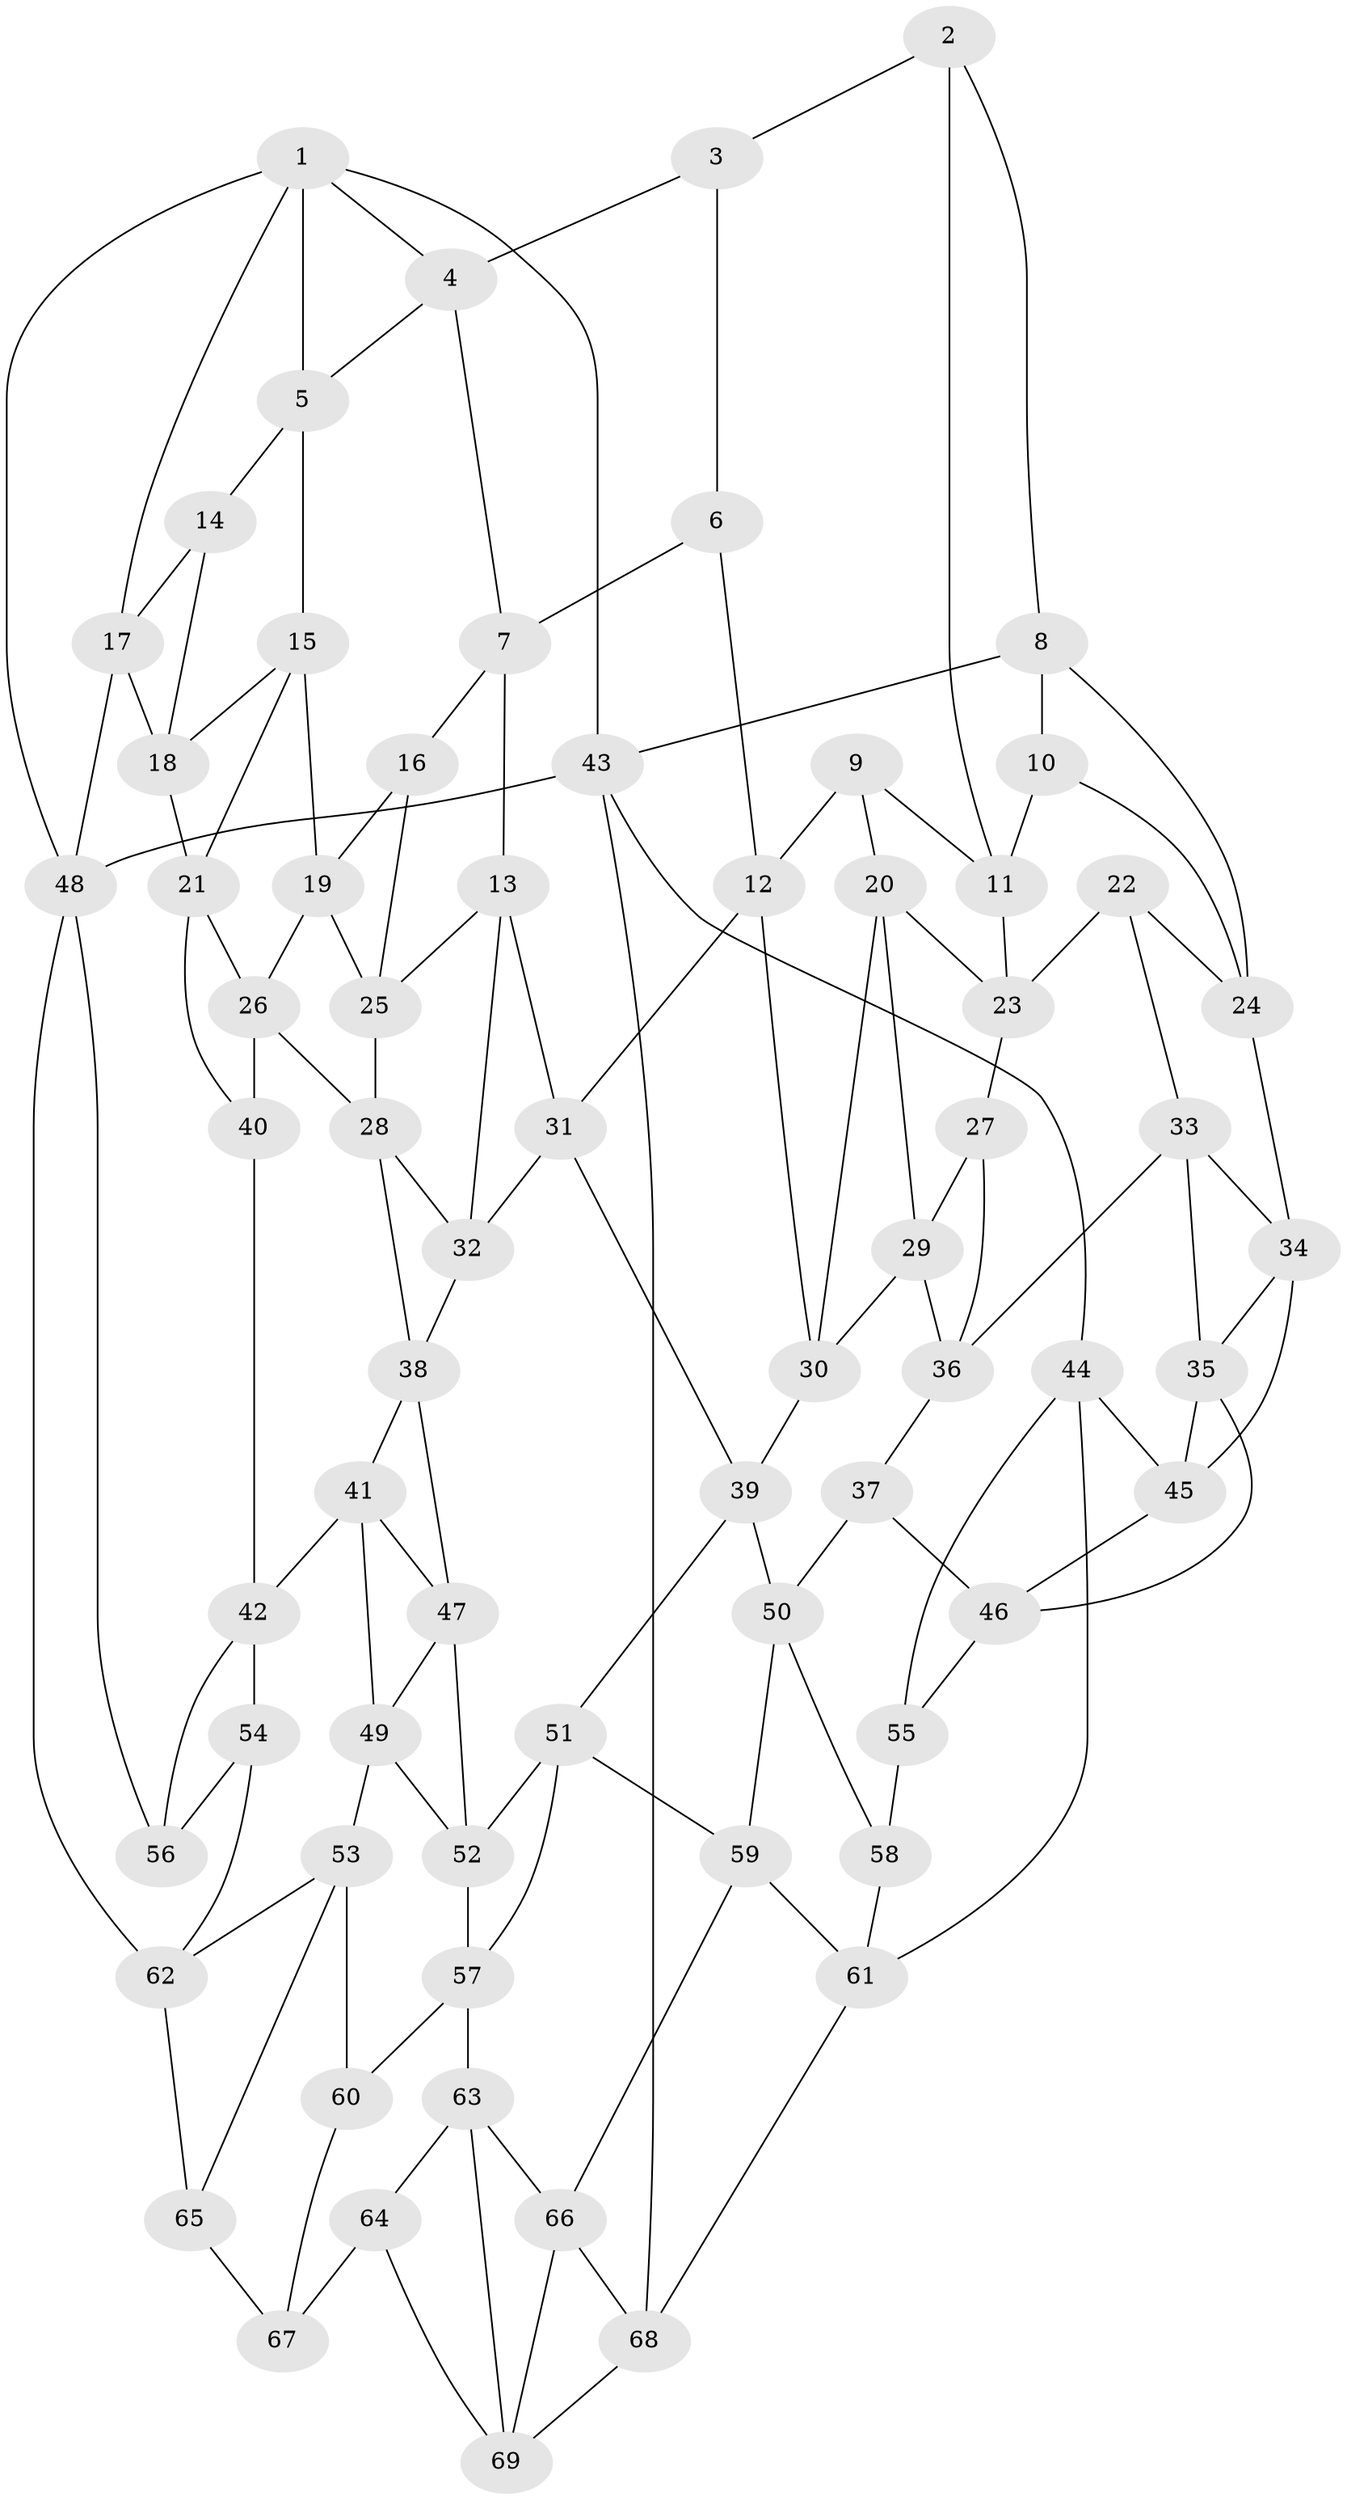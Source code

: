 // original degree distribution, {3: 0.014492753623188406, 6: 0.2028985507246377, 4: 0.21739130434782608, 5: 0.5652173913043478}
// Generated by graph-tools (version 1.1) at 2025/38/03/04/25 23:38:22]
// undirected, 69 vertices, 130 edges
graph export_dot {
  node [color=gray90,style=filled];
  1;
  2;
  3;
  4;
  5;
  6;
  7;
  8;
  9;
  10;
  11;
  12;
  13;
  14;
  15;
  16;
  17;
  18;
  19;
  20;
  21;
  22;
  23;
  24;
  25;
  26;
  27;
  28;
  29;
  30;
  31;
  32;
  33;
  34;
  35;
  36;
  37;
  38;
  39;
  40;
  41;
  42;
  43;
  44;
  45;
  46;
  47;
  48;
  49;
  50;
  51;
  52;
  53;
  54;
  55;
  56;
  57;
  58;
  59;
  60;
  61;
  62;
  63;
  64;
  65;
  66;
  67;
  68;
  69;
  1 -- 4 [weight=1.0];
  1 -- 5 [weight=1.0];
  1 -- 17 [weight=1.0];
  1 -- 43 [weight=1.0];
  1 -- 48 [weight=1.0];
  2 -- 3 [weight=1.0];
  2 -- 8 [weight=1.0];
  2 -- 11 [weight=1.0];
  3 -- 4 [weight=1.0];
  3 -- 6 [weight=1.0];
  4 -- 5 [weight=1.0];
  4 -- 7 [weight=1.0];
  5 -- 14 [weight=1.0];
  5 -- 15 [weight=1.0];
  6 -- 7 [weight=1.0];
  6 -- 12 [weight=1.0];
  7 -- 13 [weight=1.0];
  7 -- 16 [weight=1.0];
  8 -- 10 [weight=1.0];
  8 -- 24 [weight=1.0];
  8 -- 43 [weight=2.0];
  9 -- 11 [weight=1.0];
  9 -- 12 [weight=1.0];
  9 -- 20 [weight=1.0];
  10 -- 11 [weight=1.0];
  10 -- 24 [weight=1.0];
  11 -- 23 [weight=1.0];
  12 -- 30 [weight=1.0];
  12 -- 31 [weight=1.0];
  13 -- 25 [weight=1.0];
  13 -- 31 [weight=1.0];
  13 -- 32 [weight=1.0];
  14 -- 17 [weight=1.0];
  14 -- 18 [weight=1.0];
  15 -- 18 [weight=1.0];
  15 -- 19 [weight=1.0];
  15 -- 21 [weight=1.0];
  16 -- 19 [weight=1.0];
  16 -- 25 [weight=1.0];
  17 -- 18 [weight=1.0];
  17 -- 48 [weight=1.0];
  18 -- 21 [weight=1.0];
  19 -- 25 [weight=1.0];
  19 -- 26 [weight=1.0];
  20 -- 23 [weight=1.0];
  20 -- 29 [weight=1.0];
  20 -- 30 [weight=1.0];
  21 -- 26 [weight=1.0];
  21 -- 40 [weight=1.0];
  22 -- 23 [weight=1.0];
  22 -- 24 [weight=1.0];
  22 -- 33 [weight=1.0];
  23 -- 27 [weight=1.0];
  24 -- 34 [weight=1.0];
  25 -- 28 [weight=1.0];
  26 -- 28 [weight=1.0];
  26 -- 40 [weight=1.0];
  27 -- 29 [weight=1.0];
  27 -- 36 [weight=1.0];
  28 -- 32 [weight=1.0];
  28 -- 38 [weight=1.0];
  29 -- 30 [weight=1.0];
  29 -- 36 [weight=1.0];
  30 -- 39 [weight=1.0];
  31 -- 32 [weight=1.0];
  31 -- 39 [weight=1.0];
  32 -- 38 [weight=1.0];
  33 -- 34 [weight=1.0];
  33 -- 35 [weight=1.0];
  33 -- 36 [weight=1.0];
  34 -- 35 [weight=1.0];
  34 -- 45 [weight=1.0];
  35 -- 45 [weight=1.0];
  35 -- 46 [weight=1.0];
  36 -- 37 [weight=1.0];
  37 -- 46 [weight=1.0];
  37 -- 50 [weight=1.0];
  38 -- 41 [weight=1.0];
  38 -- 47 [weight=1.0];
  39 -- 50 [weight=1.0];
  39 -- 51 [weight=1.0];
  40 -- 42 [weight=1.0];
  41 -- 42 [weight=1.0];
  41 -- 47 [weight=1.0];
  41 -- 49 [weight=1.0];
  42 -- 54 [weight=1.0];
  42 -- 56 [weight=1.0];
  43 -- 44 [weight=1.0];
  43 -- 48 [weight=1.0];
  43 -- 68 [weight=1.0];
  44 -- 45 [weight=1.0];
  44 -- 55 [weight=1.0];
  44 -- 61 [weight=1.0];
  45 -- 46 [weight=1.0];
  46 -- 55 [weight=1.0];
  47 -- 49 [weight=1.0];
  47 -- 52 [weight=1.0];
  48 -- 56 [weight=1.0];
  48 -- 62 [weight=1.0];
  49 -- 52 [weight=1.0];
  49 -- 53 [weight=1.0];
  50 -- 58 [weight=1.0];
  50 -- 59 [weight=1.0];
  51 -- 52 [weight=1.0];
  51 -- 57 [weight=1.0];
  51 -- 59 [weight=1.0];
  52 -- 57 [weight=1.0];
  53 -- 60 [weight=1.0];
  53 -- 62 [weight=1.0];
  53 -- 65 [weight=1.0];
  54 -- 56 [weight=2.0];
  54 -- 62 [weight=1.0];
  55 -- 58 [weight=2.0];
  57 -- 60 [weight=1.0];
  57 -- 63 [weight=1.0];
  58 -- 61 [weight=1.0];
  59 -- 61 [weight=1.0];
  59 -- 66 [weight=1.0];
  60 -- 67 [weight=2.0];
  61 -- 68 [weight=1.0];
  62 -- 65 [weight=1.0];
  63 -- 64 [weight=1.0];
  63 -- 66 [weight=1.0];
  63 -- 69 [weight=1.0];
  64 -- 67 [weight=2.0];
  64 -- 69 [weight=1.0];
  65 -- 67 [weight=2.0];
  66 -- 68 [weight=1.0];
  66 -- 69 [weight=1.0];
  68 -- 69 [weight=1.0];
}
